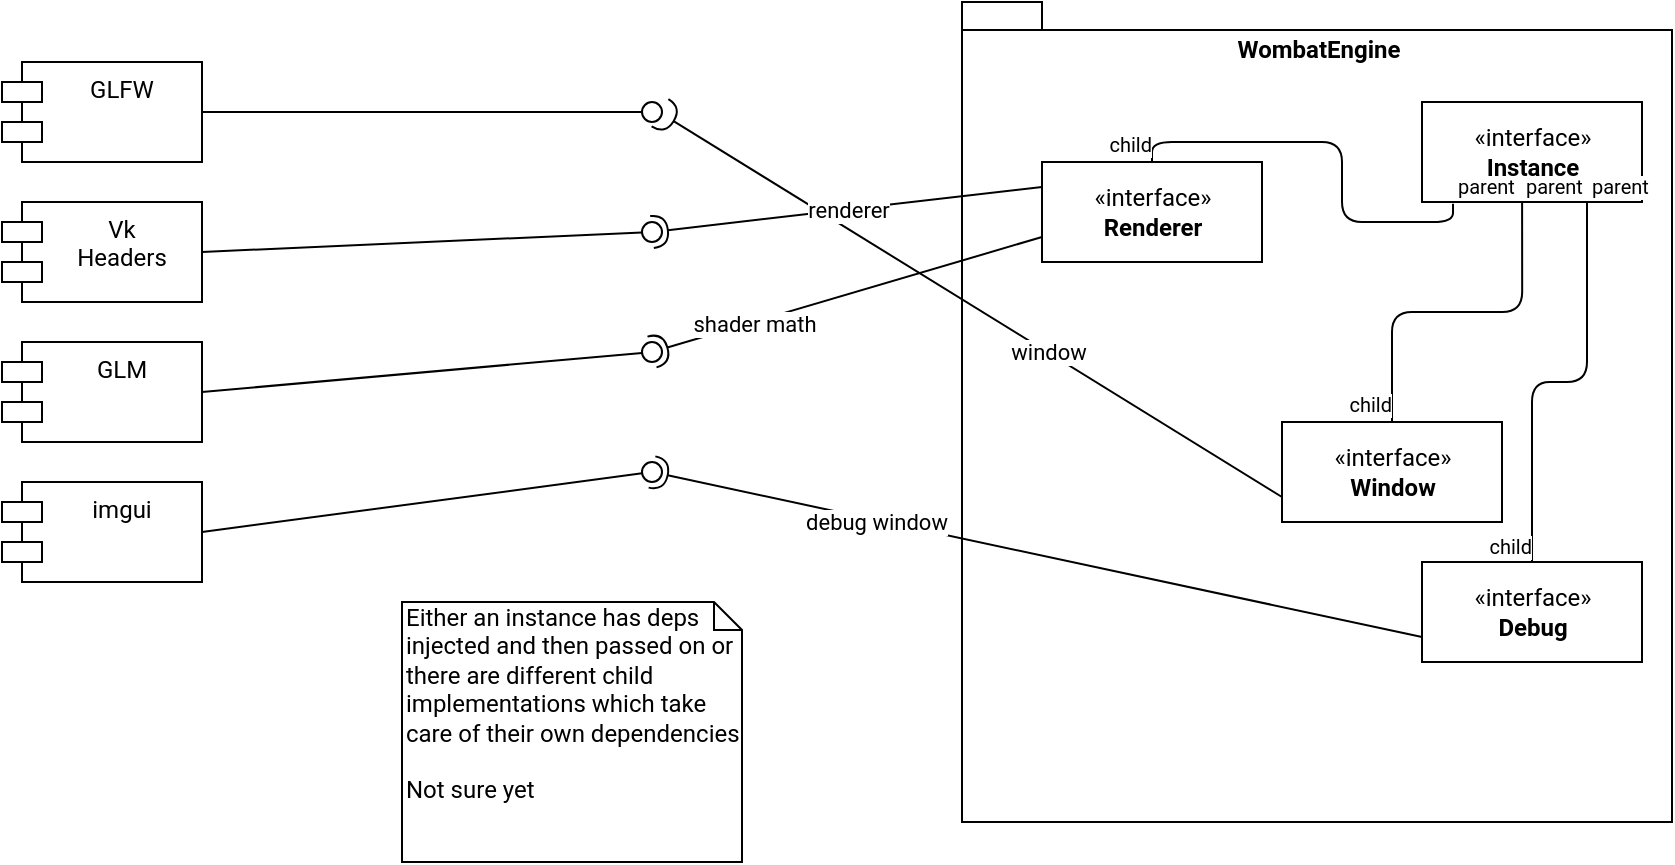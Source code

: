 <mxfile version="13.1.2" type="github">
  <diagram id="kJ4OdrXY1L3-rTxR6Adw" name="Page-1">
    <mxGraphModel dx="981" dy="546" grid="1" gridSize="10" guides="1" tooltips="1" connect="1" arrows="1" fold="1" page="1" pageScale="1" pageWidth="850" pageHeight="1100" math="0" shadow="0" extFonts="Roboto^https://fonts.googleapis.com/css?family=Roboto">
      <root>
        <mxCell id="0" />
        <mxCell id="1" parent="0" />
        <mxCell id="OLWUih3TYtv8nskd_0_q-1" value="GLFW" style="shape=module;align=left;spacingLeft=20;align=center;verticalAlign=top;fontFamily=Roboto;FType=g;" vertex="1" parent="1">
          <mxGeometry x="10" y="150" width="100" height="50" as="geometry" />
        </mxCell>
        <mxCell id="OLWUih3TYtv8nskd_0_q-2" value="Vk&#xa;Headers&#xa;" style="shape=module;align=left;spacingLeft=20;align=center;verticalAlign=top;fontFamily=Roboto;FType=g;" vertex="1" parent="1">
          <mxGeometry x="10" y="220" width="100" height="50" as="geometry" />
        </mxCell>
        <mxCell id="OLWUih3TYtv8nskd_0_q-3" value="GLM" style="shape=module;align=left;spacingLeft=20;align=center;verticalAlign=top;fontFamily=Roboto;FType=g;" vertex="1" parent="1">
          <mxGeometry x="10" y="290" width="100" height="50" as="geometry" />
        </mxCell>
        <mxCell id="OLWUih3TYtv8nskd_0_q-4" value="imgui" style="shape=module;align=left;spacingLeft=20;align=center;verticalAlign=top;fontFamily=Roboto;FType=g;" vertex="1" parent="1">
          <mxGeometry x="10" y="360" width="100" height="50" as="geometry" />
        </mxCell>
        <mxCell id="OLWUih3TYtv8nskd_0_q-5" value="WombatEngine" style="shape=folder;fontStyle=1;spacingTop=10;tabWidth=40;tabHeight=14;tabPosition=left;html=1;verticalAlign=top;fontFamily=Roboto;FType=g;" vertex="1" parent="1">
          <mxGeometry x="490" y="120" width="355" height="410" as="geometry" />
        </mxCell>
        <mxCell id="OLWUih3TYtv8nskd_0_q-6" value="«interface»&lt;br&gt;&lt;b&gt;Instance&lt;/b&gt;" style="html=1;fontFamily=Roboto;FType=g;" vertex="1" parent="1">
          <mxGeometry x="720" y="170" width="110" height="50" as="geometry" />
        </mxCell>
        <mxCell id="OLWUih3TYtv8nskd_0_q-7" value="«interface»&lt;br&gt;&lt;b&gt;Window&lt;/b&gt;" style="html=1;fontFamily=Roboto;FType=g;" vertex="1" parent="1">
          <mxGeometry x="650" y="330" width="110" height="50" as="geometry" />
        </mxCell>
        <mxCell id="OLWUih3TYtv8nskd_0_q-12" value="" style="endArrow=none;html=1;edgeStyle=orthogonalEdgeStyle;entryX=0.5;entryY=0;entryDx=0;entryDy=0;exitX=0.455;exitY=1;exitDx=0;exitDy=0;exitPerimeter=0;fontFamily=Roboto;FType=g;" edge="1" parent="1" source="OLWUih3TYtv8nskd_0_q-6" target="OLWUih3TYtv8nskd_0_q-7">
          <mxGeometry relative="1" as="geometry">
            <mxPoint x="340" y="490" as="sourcePoint" />
            <mxPoint x="500" y="490" as="targetPoint" />
          </mxGeometry>
        </mxCell>
        <mxCell id="OLWUih3TYtv8nskd_0_q-13" value="parent" style="resizable=0;html=1;align=left;verticalAlign=bottom;labelBackgroundColor=#ffffff;fontSize=10;fontFamily=Roboto;FType=g;" connectable="0" vertex="1" parent="OLWUih3TYtv8nskd_0_q-12">
          <mxGeometry x="-1" relative="1" as="geometry" />
        </mxCell>
        <mxCell id="OLWUih3TYtv8nskd_0_q-14" value="child" style="resizable=0;html=1;align=right;verticalAlign=bottom;labelBackgroundColor=#ffffff;fontSize=10;fontFamily=Roboto;FType=g;" connectable="0" vertex="1" parent="OLWUih3TYtv8nskd_0_q-12">
          <mxGeometry x="1" relative="1" as="geometry" />
        </mxCell>
        <mxCell id="OLWUih3TYtv8nskd_0_q-15" value="«interface»&lt;br&gt;&lt;b&gt;Renderer&lt;/b&gt;" style="html=1;fontFamily=Roboto;FType=g;" vertex="1" parent="1">
          <mxGeometry x="530" y="200" width="110" height="50" as="geometry" />
        </mxCell>
        <mxCell id="OLWUih3TYtv8nskd_0_q-16" value="" style="endArrow=none;html=1;edgeStyle=orthogonalEdgeStyle;entryX=0.5;entryY=0;entryDx=0;entryDy=0;exitX=0.141;exitY=1.018;exitDx=0;exitDy=0;exitPerimeter=0;fontFamily=Roboto;FType=g;" edge="1" parent="1" source="OLWUih3TYtv8nskd_0_q-6" target="OLWUih3TYtv8nskd_0_q-15">
          <mxGeometry relative="1" as="geometry">
            <mxPoint x="340" y="490" as="sourcePoint" />
            <mxPoint x="500" y="490" as="targetPoint" />
          </mxGeometry>
        </mxCell>
        <mxCell id="OLWUih3TYtv8nskd_0_q-17" value="parent" style="resizable=0;html=1;align=left;verticalAlign=bottom;labelBackgroundColor=#ffffff;fontSize=10;fontFamily=Roboto;FType=g;" connectable="0" vertex="1" parent="OLWUih3TYtv8nskd_0_q-16">
          <mxGeometry x="-1" relative="1" as="geometry" />
        </mxCell>
        <mxCell id="OLWUih3TYtv8nskd_0_q-18" value="child" style="resizable=0;html=1;align=right;verticalAlign=bottom;labelBackgroundColor=#ffffff;fontSize=10;fontFamily=Roboto;FType=g;" connectable="0" vertex="1" parent="OLWUih3TYtv8nskd_0_q-16">
          <mxGeometry x="1" relative="1" as="geometry" />
        </mxCell>
        <mxCell id="OLWUih3TYtv8nskd_0_q-27" value="" style="rounded=0;orthogonalLoop=1;jettySize=auto;html=1;endArrow=none;endFill=0;exitX=1;exitY=0.5;exitDx=0;exitDy=0;fontFamily=Roboto;FType=g;" edge="1" target="OLWUih3TYtv8nskd_0_q-29" parent="1" source="OLWUih3TYtv8nskd_0_q-1">
          <mxGeometry relative="1" as="geometry">
            <mxPoint x="310" y="235" as="sourcePoint" />
          </mxGeometry>
        </mxCell>
        <mxCell id="OLWUih3TYtv8nskd_0_q-28" value="" style="rounded=0;orthogonalLoop=1;jettySize=auto;html=1;endArrow=halfCircle;endFill=0;endSize=6;strokeWidth=1;exitX=0;exitY=0.75;exitDx=0;exitDy=0;entryX=0.9;entryY=0.538;entryDx=0;entryDy=0;entryPerimeter=0;fontFamily=Roboto;FType=g;" edge="1" target="OLWUih3TYtv8nskd_0_q-29" parent="1" source="OLWUih3TYtv8nskd_0_q-7">
          <mxGeometry relative="1" as="geometry">
            <mxPoint x="350" y="235" as="sourcePoint" />
            <mxPoint x="339" y="177" as="targetPoint" />
          </mxGeometry>
        </mxCell>
        <mxCell id="OLWUih3TYtv8nskd_0_q-30" value="window" style="edgeLabel;html=1;align=center;verticalAlign=middle;resizable=0;points=[];fontFamily=Roboto;FType=g;" vertex="1" connectable="0" parent="OLWUih3TYtv8nskd_0_q-28">
          <mxGeometry x="-0.247" relative="1" as="geometry">
            <mxPoint as="offset" />
          </mxGeometry>
        </mxCell>
        <mxCell id="OLWUih3TYtv8nskd_0_q-29" value="" style="ellipse;whiteSpace=wrap;html=1;fontFamily=Roboto;fontSize=12;fontColor=#000000;align=center;strokeColor=#000000;fillColor=#ffffff;points=[];aspect=fixed;resizable=0;FType=g;" vertex="1" parent="1">
          <mxGeometry x="330" y="170" width="10" height="10" as="geometry" />
        </mxCell>
        <mxCell id="OLWUih3TYtv8nskd_0_q-31" value="" style="rounded=0;orthogonalLoop=1;jettySize=auto;html=1;endArrow=none;endFill=0;exitX=1;exitY=0.5;exitDx=0;exitDy=0;fontFamily=Roboto;FType=g;" edge="1" target="OLWUih3TYtv8nskd_0_q-33" parent="1" source="OLWUih3TYtv8nskd_0_q-2">
          <mxGeometry relative="1" as="geometry">
            <mxPoint x="400" y="345" as="sourcePoint" />
          </mxGeometry>
        </mxCell>
        <mxCell id="OLWUih3TYtv8nskd_0_q-32" value="renderer" style="rounded=0;orthogonalLoop=1;jettySize=auto;html=1;endArrow=halfCircle;endFill=0;entryX=0.5;entryY=0.5;entryDx=0;entryDy=0;endSize=6;strokeWidth=1;exitX=0;exitY=0.25;exitDx=0;exitDy=0;fontFamily=Roboto;FType=g;" edge="1" target="OLWUih3TYtv8nskd_0_q-33" parent="1" source="OLWUih3TYtv8nskd_0_q-15">
          <mxGeometry relative="1" as="geometry">
            <mxPoint x="440" y="345" as="sourcePoint" />
          </mxGeometry>
        </mxCell>
        <mxCell id="OLWUih3TYtv8nskd_0_q-33" value="" style="ellipse;whiteSpace=wrap;html=1;fontFamily=Roboto;fontSize=12;fontColor=#000000;align=center;strokeColor=#000000;fillColor=#ffffff;points=[];aspect=fixed;resizable=0;FType=g;" vertex="1" parent="1">
          <mxGeometry x="330" y="230" width="10" height="10" as="geometry" />
        </mxCell>
        <mxCell id="OLWUih3TYtv8nskd_0_q-34" value="" style="rounded=0;orthogonalLoop=1;jettySize=auto;html=1;endArrow=none;endFill=0;exitX=1;exitY=0.5;exitDx=0;exitDy=0;fontFamily=Roboto;FType=g;" edge="1" target="OLWUih3TYtv8nskd_0_q-36" parent="1" source="OLWUih3TYtv8nskd_0_q-3">
          <mxGeometry relative="1" as="geometry">
            <mxPoint x="400" y="345" as="sourcePoint" />
          </mxGeometry>
        </mxCell>
        <mxCell id="OLWUih3TYtv8nskd_0_q-35" value="" style="rounded=0;orthogonalLoop=1;jettySize=auto;html=1;endArrow=halfCircle;endFill=0;entryX=0.5;entryY=0.5;entryDx=0;entryDy=0;endSize=6;strokeWidth=1;exitX=0;exitY=0.75;exitDx=0;exitDy=0;fontFamily=Roboto;FType=g;" edge="1" target="OLWUih3TYtv8nskd_0_q-36" parent="1" source="OLWUih3TYtv8nskd_0_q-15">
          <mxGeometry relative="1" as="geometry">
            <mxPoint x="440" y="345" as="sourcePoint" />
          </mxGeometry>
        </mxCell>
        <mxCell id="OLWUih3TYtv8nskd_0_q-37" value="shader math" style="edgeLabel;html=1;align=center;verticalAlign=middle;resizable=0;points=[];fontFamily=Roboto;FType=g;" vertex="1" connectable="0" parent="OLWUih3TYtv8nskd_0_q-35">
          <mxGeometry x="0.486" y="1" relative="1" as="geometry">
            <mxPoint as="offset" />
          </mxGeometry>
        </mxCell>
        <mxCell id="OLWUih3TYtv8nskd_0_q-36" value="" style="ellipse;whiteSpace=wrap;html=1;fontFamily=Roboto;fontSize=12;fontColor=#000000;align=center;strokeColor=#000000;fillColor=#ffffff;points=[];aspect=fixed;resizable=0;FType=g;" vertex="1" parent="1">
          <mxGeometry x="330" y="290" width="10" height="10" as="geometry" />
        </mxCell>
        <mxCell id="OLWUih3TYtv8nskd_0_q-38" value="" style="rounded=0;orthogonalLoop=1;jettySize=auto;html=1;endArrow=none;endFill=0;exitX=1;exitY=0.5;exitDx=0;exitDy=0;fontFamily=Roboto;FType=g;" edge="1" target="OLWUih3TYtv8nskd_0_q-40" parent="1" source="OLWUih3TYtv8nskd_0_q-4">
          <mxGeometry relative="1" as="geometry">
            <mxPoint x="400" y="345" as="sourcePoint" />
          </mxGeometry>
        </mxCell>
        <mxCell id="OLWUih3TYtv8nskd_0_q-39" value="" style="rounded=0;orthogonalLoop=1;jettySize=auto;html=1;endArrow=halfCircle;endFill=0;entryX=0.5;entryY=0.5;entryDx=0;entryDy=0;endSize=6;strokeWidth=1;exitX=0;exitY=0.75;exitDx=0;exitDy=0;fontFamily=Roboto;FType=g;" edge="1" target="OLWUih3TYtv8nskd_0_q-40" parent="1" source="OLWUih3TYtv8nskd_0_q-42">
          <mxGeometry relative="1" as="geometry">
            <mxPoint x="390" y="430" as="sourcePoint" />
          </mxGeometry>
        </mxCell>
        <mxCell id="OLWUih3TYtv8nskd_0_q-41" value="debug window" style="edgeLabel;html=1;align=center;verticalAlign=middle;resizable=0;points=[];fontFamily=Roboto;FType=g;" vertex="1" connectable="0" parent="OLWUih3TYtv8nskd_0_q-39">
          <mxGeometry x="0.419" y="1" relative="1" as="geometry">
            <mxPoint as="offset" />
          </mxGeometry>
        </mxCell>
        <mxCell id="OLWUih3TYtv8nskd_0_q-40" value="" style="ellipse;whiteSpace=wrap;html=1;fontFamily=Roboto;fontSize=12;fontColor=#000000;align=center;strokeColor=#000000;fillColor=#ffffff;points=[];aspect=fixed;resizable=0;FType=g;" vertex="1" parent="1">
          <mxGeometry x="330" y="350" width="10" height="10" as="geometry" />
        </mxCell>
        <mxCell id="OLWUih3TYtv8nskd_0_q-42" value="«interface»&lt;br&gt;&lt;b&gt;Debug&lt;/b&gt;" style="html=1;fontFamily=Roboto;FType=g;" vertex="1" parent="1">
          <mxGeometry x="720" y="400" width="110" height="50" as="geometry" />
        </mxCell>
        <mxCell id="OLWUih3TYtv8nskd_0_q-43" value="" style="endArrow=none;html=1;edgeStyle=orthogonalEdgeStyle;entryX=0.5;entryY=0;entryDx=0;entryDy=0;exitX=0.75;exitY=1;exitDx=0;exitDy=0;fontFamily=Roboto;FType=g;" edge="1" parent="1" source="OLWUih3TYtv8nskd_0_q-6" target="OLWUih3TYtv8nskd_0_q-42">
          <mxGeometry relative="1" as="geometry">
            <mxPoint x="340" y="350" as="sourcePoint" />
            <mxPoint x="500" y="350" as="targetPoint" />
          </mxGeometry>
        </mxCell>
        <mxCell id="OLWUih3TYtv8nskd_0_q-44" value="parent" style="resizable=0;html=1;align=left;verticalAlign=bottom;labelBackgroundColor=#ffffff;fontSize=10;fontFamily=Roboto;FType=g;" connectable="0" vertex="1" parent="OLWUih3TYtv8nskd_0_q-43">
          <mxGeometry x="-1" relative="1" as="geometry" />
        </mxCell>
        <mxCell id="OLWUih3TYtv8nskd_0_q-45" value="child" style="resizable=0;html=1;align=right;verticalAlign=bottom;labelBackgroundColor=#ffffff;fontSize=10;fontFamily=Roboto;FType=g;" connectable="0" vertex="1" parent="OLWUih3TYtv8nskd_0_q-43">
          <mxGeometry x="1" relative="1" as="geometry" />
        </mxCell>
        <mxCell id="OLWUih3TYtv8nskd_0_q-46" value="&lt;div&gt;Either an instance has deps injected and then passed on or there are different child implementations which take care of their own dependencies&lt;/div&gt;&lt;div&gt;&lt;br&gt;&lt;/div&gt;&lt;div&gt;Not sure yet&lt;br&gt;&lt;/div&gt;" style="shape=note;whiteSpace=wrap;html=1;size=14;verticalAlign=top;align=left;spacingTop=-6;fontFamily=Roboto;FType=g;" vertex="1" parent="1">
          <mxGeometry x="210" y="420" width="170" height="130" as="geometry" />
        </mxCell>
      </root>
    </mxGraphModel>
  </diagram>
</mxfile>
